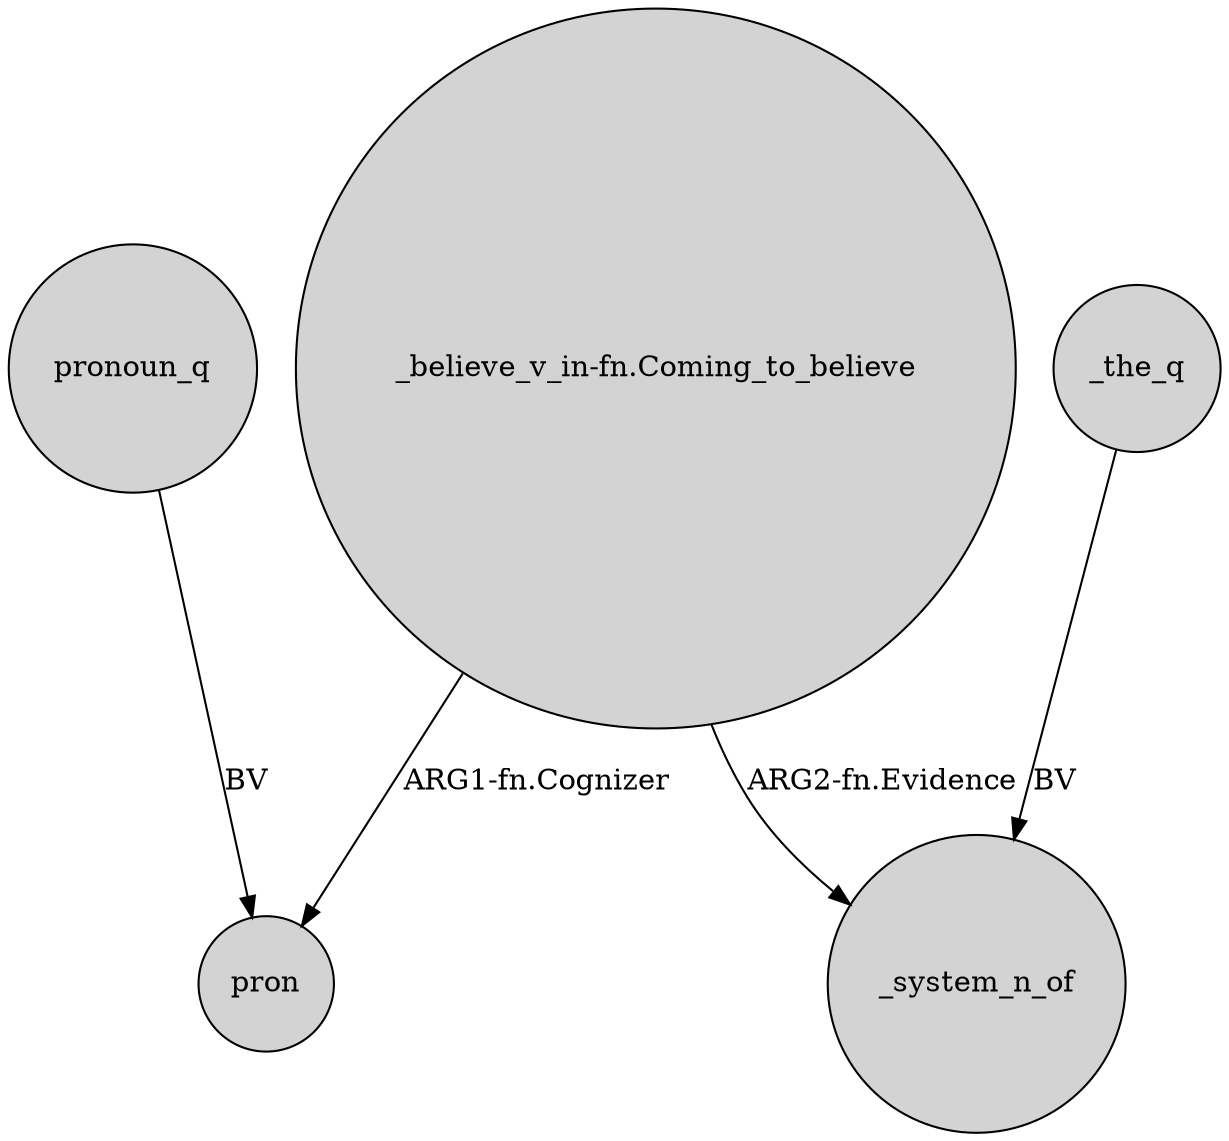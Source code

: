 digraph {
	node [shape=circle style=filled]
	pronoun_q -> pron [label=BV]
	_the_q -> _system_n_of [label=BV]
	"_believe_v_in-fn.Coming_to_believe" -> _system_n_of [label="ARG2-fn.Evidence"]
	"_believe_v_in-fn.Coming_to_believe" -> pron [label="ARG1-fn.Cognizer"]
}
